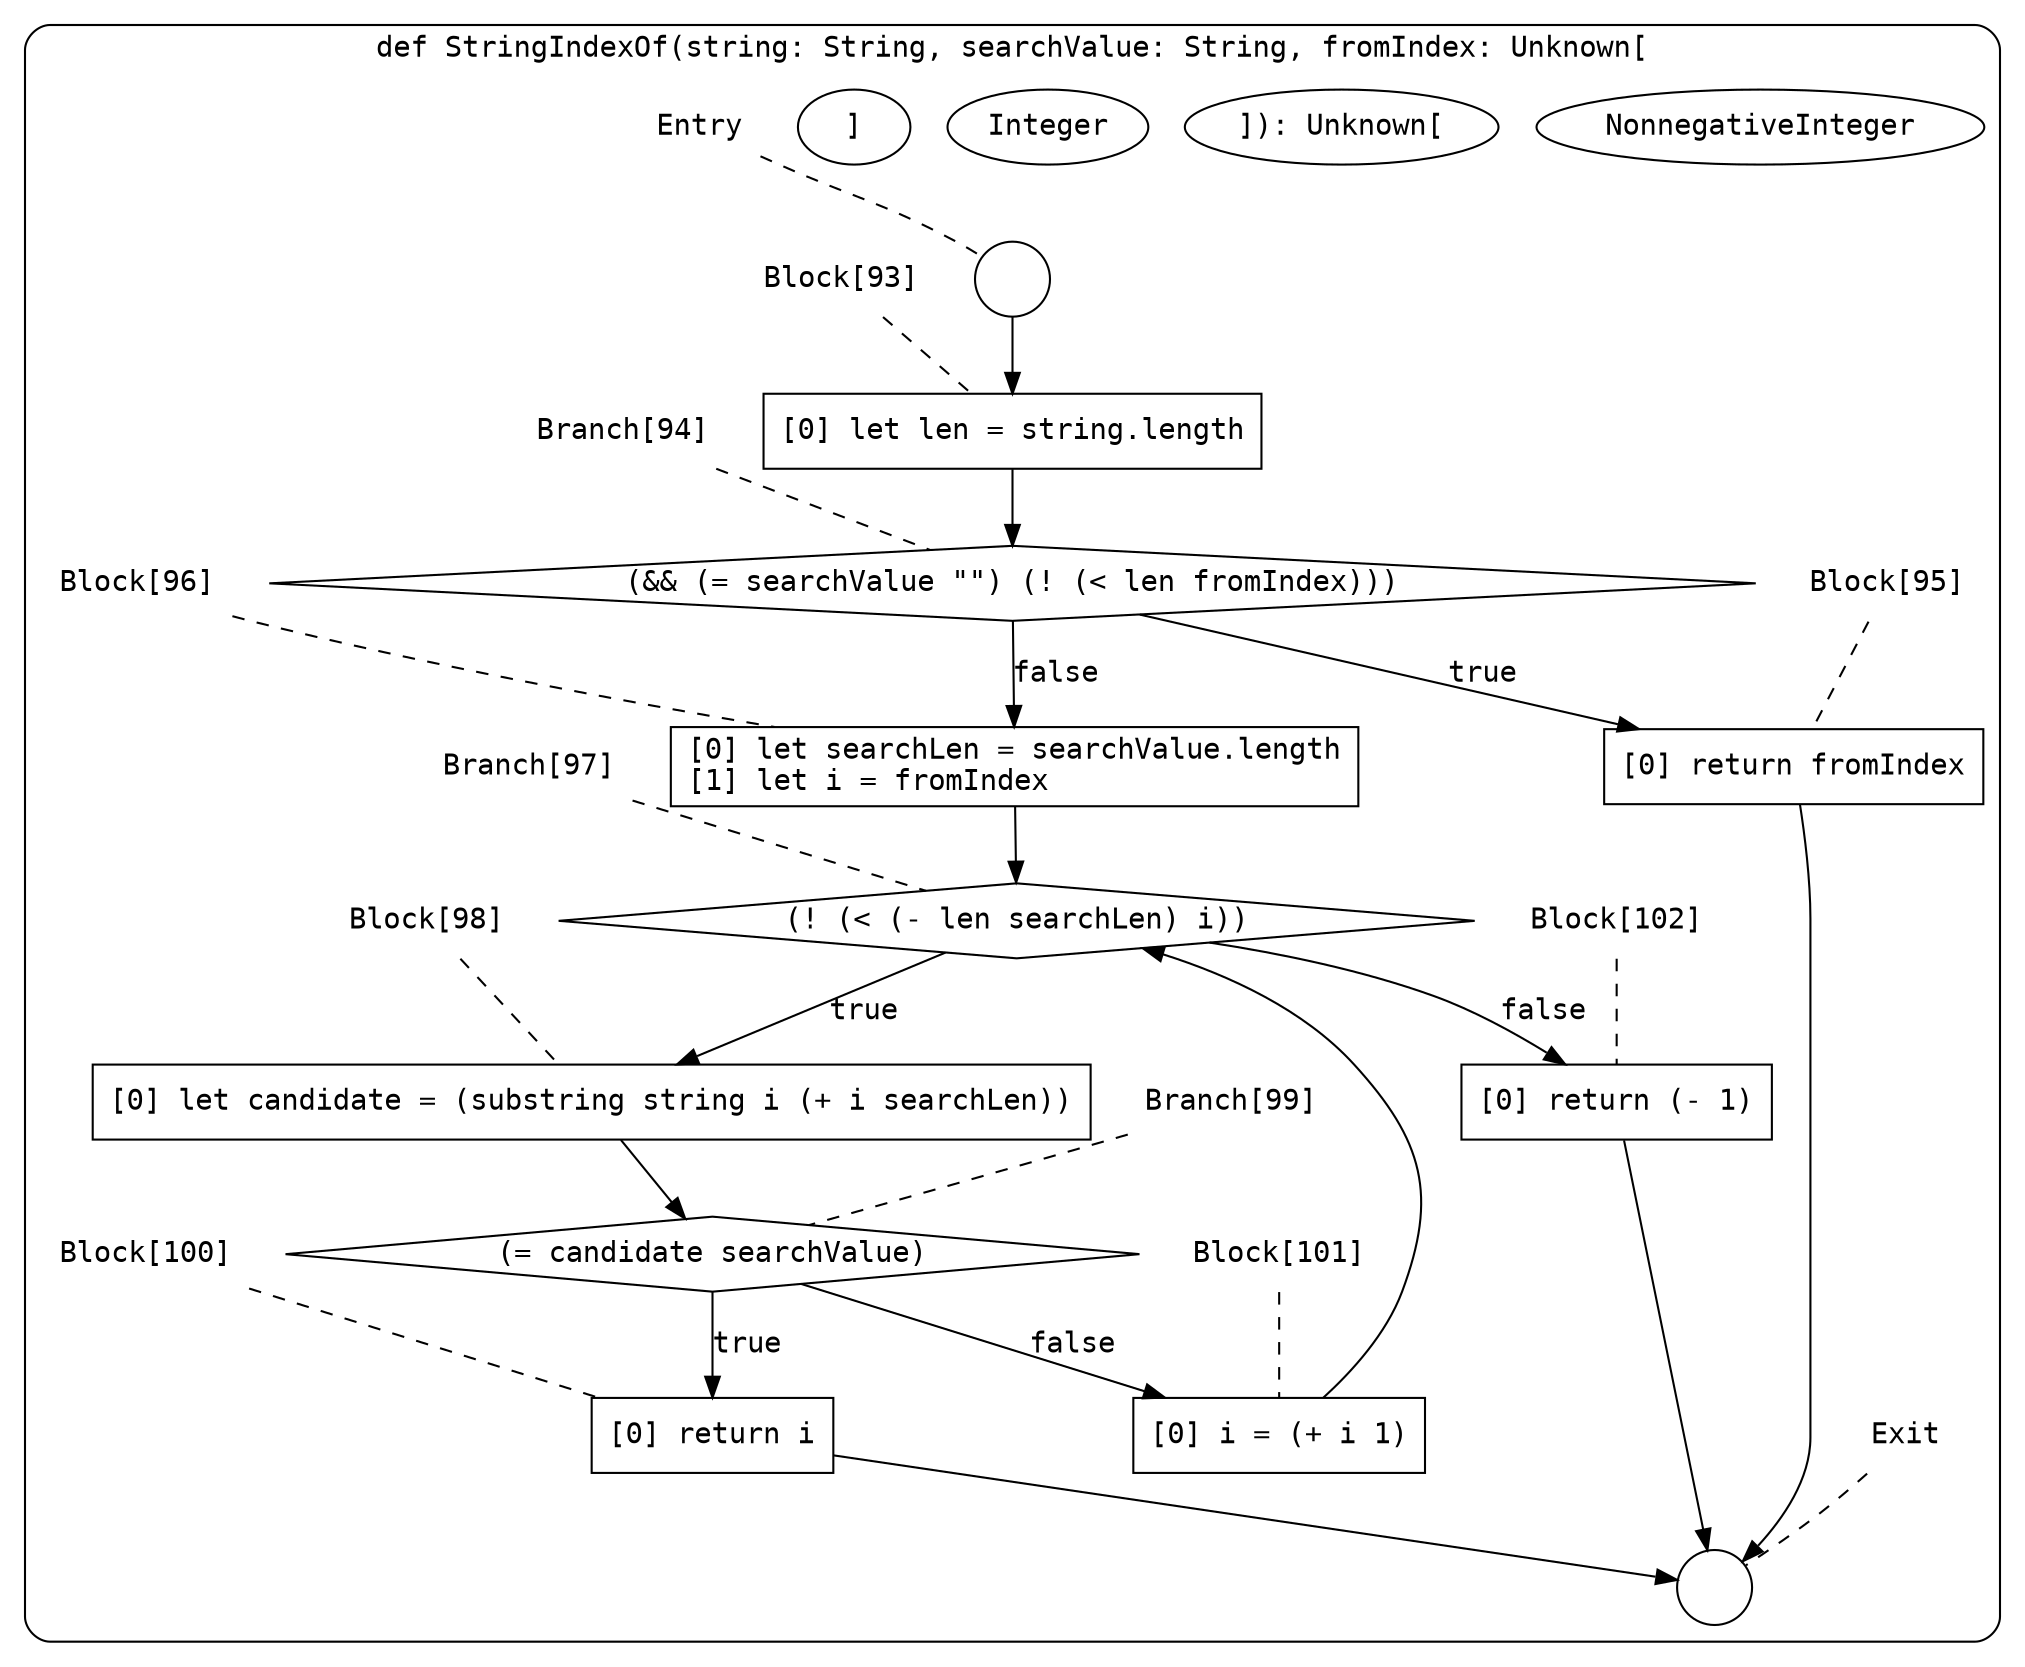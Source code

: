 digraph {
  graph [fontname = "Consolas"]
  node [fontname = "Consolas"]
  edge [fontname = "Consolas"]
  subgraph cluster11 {
    label = "def StringIndexOf(string: String, searchValue: String, fromIndex: Unknown["NonnegativeInteger"]): Unknown["Integer"]"
    style = rounded
    cluster11_entry_name [shape=none, label=<<font color="black">Entry</font>>]
    cluster11_entry_name -> cluster11_entry [arrowhead=none, color="black", style=dashed]
    cluster11_entry [shape=circle label=" " color="black" fillcolor="white" style=filled]
    cluster11_entry -> node93 [color="black"]
    cluster11_exit_name [shape=none, label=<<font color="black">Exit</font>>]
    cluster11_exit_name -> cluster11_exit [arrowhead=none, color="black", style=dashed]
    cluster11_exit [shape=circle label=" " color="black" fillcolor="white" style=filled]
    node93_name [shape=none, label=<<font color="black">Block[93]</font>>]
    node93_name -> node93 [arrowhead=none, color="black", style=dashed]
    node93 [shape=box, label=<<font color="black">[0] let len = string.length<BR ALIGN="LEFT"/></font>> color="black" fillcolor="white", style=filled]
    node93 -> node94 [color="black"]
    node94_name [shape=none, label=<<font color="black">Branch[94]</font>>]
    node94_name -> node94 [arrowhead=none, color="black", style=dashed]
    node94 [shape=diamond, label=<<font color="black">(&amp;&amp; (= searchValue &quot;&quot;) (! (&lt; len fromIndex)))</font>> color="black" fillcolor="white", style=filled]
    node94 -> node95 [label=<<font color="black">true</font>> color="black"]
    node94 -> node96 [label=<<font color="black">false</font>> color="black"]
    node95_name [shape=none, label=<<font color="black">Block[95]</font>>]
    node95_name -> node95 [arrowhead=none, color="black", style=dashed]
    node95 [shape=box, label=<<font color="black">[0] return fromIndex<BR ALIGN="LEFT"/></font>> color="black" fillcolor="white", style=filled]
    node95 -> cluster11_exit [color="black"]
    node96_name [shape=none, label=<<font color="black">Block[96]</font>>]
    node96_name -> node96 [arrowhead=none, color="black", style=dashed]
    node96 [shape=box, label=<<font color="black">[0] let searchLen = searchValue.length<BR ALIGN="LEFT"/>[1] let i = fromIndex<BR ALIGN="LEFT"/></font>> color="black" fillcolor="white", style=filled]
    node96 -> node97 [color="black"]
    node97_name [shape=none, label=<<font color="black">Branch[97]</font>>]
    node97_name -> node97 [arrowhead=none, color="black", style=dashed]
    node97 [shape=diamond, label=<<font color="black">(! (&lt; (- len searchLen) i))</font>> color="black" fillcolor="white", style=filled]
    node97 -> node98 [label=<<font color="black">true</font>> color="black"]
    node97 -> node102 [label=<<font color="black">false</font>> color="black"]
    node98_name [shape=none, label=<<font color="black">Block[98]</font>>]
    node98_name -> node98 [arrowhead=none, color="black", style=dashed]
    node98 [shape=box, label=<<font color="black">[0] let candidate = (substring string i (+ i searchLen))<BR ALIGN="LEFT"/></font>> color="black" fillcolor="white", style=filled]
    node98 -> node99 [color="black"]
    node102_name [shape=none, label=<<font color="black">Block[102]</font>>]
    node102_name -> node102 [arrowhead=none, color="black", style=dashed]
    node102 [shape=box, label=<<font color="black">[0] return (- 1)<BR ALIGN="LEFT"/></font>> color="black" fillcolor="white", style=filled]
    node102 -> cluster11_exit [color="black"]
    node99_name [shape=none, label=<<font color="black">Branch[99]</font>>]
    node99_name -> node99 [arrowhead=none, color="black", style=dashed]
    node99 [shape=diamond, label=<<font color="black">(= candidate searchValue)</font>> color="black" fillcolor="white", style=filled]
    node99 -> node100 [label=<<font color="black">true</font>> color="black"]
    node99 -> node101 [label=<<font color="black">false</font>> color="black"]
    node100_name [shape=none, label=<<font color="black">Block[100]</font>>]
    node100_name -> node100 [arrowhead=none, color="black", style=dashed]
    node100 [shape=box, label=<<font color="black">[0] return i<BR ALIGN="LEFT"/></font>> color="black" fillcolor="white", style=filled]
    node100 -> cluster11_exit [color="black"]
    node101_name [shape=none, label=<<font color="black">Block[101]</font>>]
    node101_name -> node101 [arrowhead=none, color="black", style=dashed]
    node101 [shape=box, label=<<font color="black">[0] i = (+ i 1)<BR ALIGN="LEFT"/></font>> color="black" fillcolor="white", style=filled]
    node101 -> node97 [color="black"]
  }
}